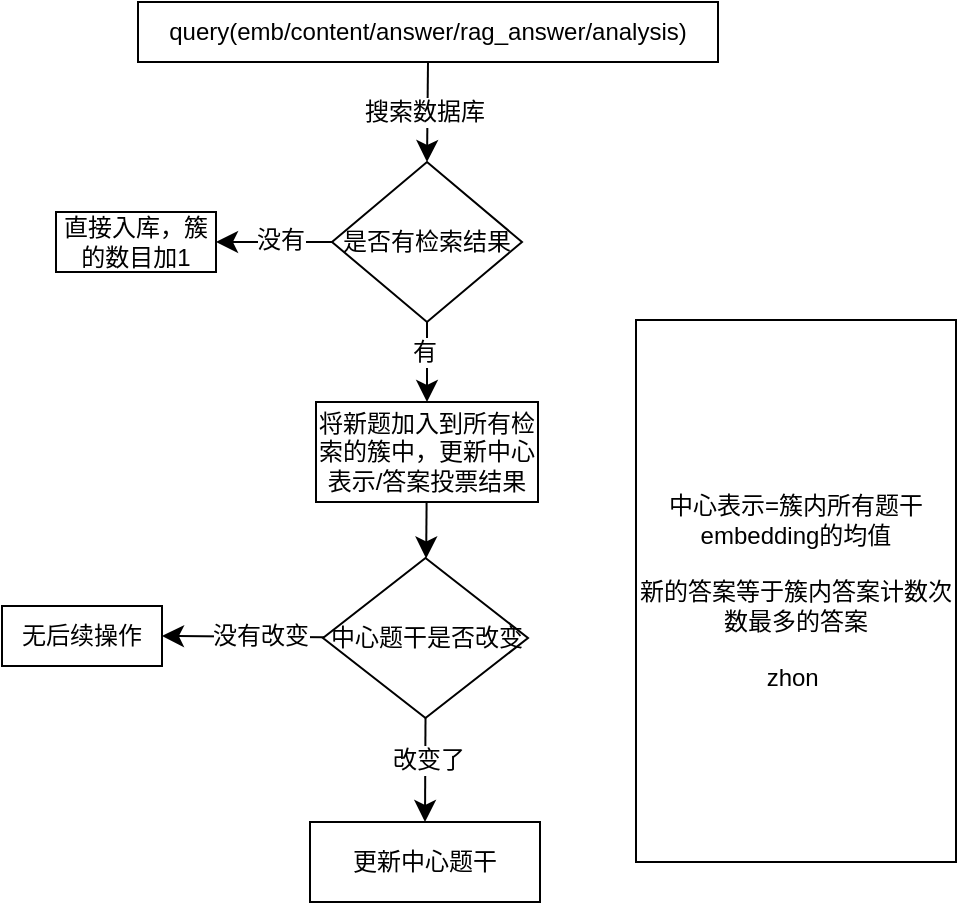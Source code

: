 <mxfile version="24.7.17">
  <diagram name="Page-1" id="74e2e168-ea6b-b213-b513-2b3c1d86103e">
    <mxGraphModel dx="596" dy="379" grid="1" gridSize="10" guides="1" tooltips="1" connect="1" arrows="1" fold="1" page="1" pageScale="1" pageWidth="1100" pageHeight="850" background="none" math="0" shadow="0">
      <root>
        <mxCell id="0" />
        <mxCell id="1" parent="0" />
        <mxCell id="xPAFDYVkaVms7dZqZz4D-2" value="query(emb/content/answer/rag_answer/analysis)" style="rounded=0;whiteSpace=wrap;html=1;" vertex="1" parent="1">
          <mxGeometry x="101" y="70" width="290" height="30" as="geometry" />
        </mxCell>
        <mxCell id="xPAFDYVkaVms7dZqZz4D-7" style="edgeStyle=none;curved=1;rounded=0;orthogonalLoop=1;jettySize=auto;html=1;entryX=0.5;entryY=0;entryDx=0;entryDy=0;fontSize=12;startSize=8;endSize=8;exitX=0.5;exitY=1;exitDx=0;exitDy=0;" edge="1" parent="1" source="xPAFDYVkaVms7dZqZz4D-2" target="xPAFDYVkaVms7dZqZz4D-8">
          <mxGeometry relative="1" as="geometry">
            <mxPoint x="195.005" y="110" as="sourcePoint" />
            <mxPoint x="203.24" y="180" as="targetPoint" />
          </mxGeometry>
        </mxCell>
        <mxCell id="xPAFDYVkaVms7dZqZz4D-15" value="搜索数据库" style="edgeLabel;html=1;align=center;verticalAlign=middle;resizable=0;points=[];fontSize=12;" vertex="1" connectable="0" parent="xPAFDYVkaVms7dZqZz4D-7">
          <mxGeometry x="-0.001" y="-2" relative="1" as="geometry">
            <mxPoint as="offset" />
          </mxGeometry>
        </mxCell>
        <mxCell id="xPAFDYVkaVms7dZqZz4D-11" style="edgeStyle=none;curved=1;rounded=0;orthogonalLoop=1;jettySize=auto;html=1;exitX=0;exitY=0.5;exitDx=0;exitDy=0;entryX=1;entryY=0.5;entryDx=0;entryDy=0;fontSize=12;startSize=8;endSize=8;" edge="1" parent="1" source="xPAFDYVkaVms7dZqZz4D-8" target="xPAFDYVkaVms7dZqZz4D-9">
          <mxGeometry relative="1" as="geometry" />
        </mxCell>
        <mxCell id="xPAFDYVkaVms7dZqZz4D-13" value="没有" style="edgeLabel;html=1;align=center;verticalAlign=middle;resizable=0;points=[];fontSize=12;" vertex="1" connectable="0" parent="xPAFDYVkaVms7dZqZz4D-11">
          <mxGeometry x="-0.111" y="-1" relative="1" as="geometry">
            <mxPoint as="offset" />
          </mxGeometry>
        </mxCell>
        <mxCell id="xPAFDYVkaVms7dZqZz4D-8" value="是否有检索结果" style="rhombus;whiteSpace=wrap;html=1;" vertex="1" parent="1">
          <mxGeometry x="198" y="150" width="95" height="80" as="geometry" />
        </mxCell>
        <mxCell id="xPAFDYVkaVms7dZqZz4D-9" value="直接入库，簇的数目加1" style="rounded=0;whiteSpace=wrap;html=1;" vertex="1" parent="1">
          <mxGeometry x="60" y="175" width="80" height="30" as="geometry" />
        </mxCell>
        <mxCell id="xPAFDYVkaVms7dZqZz4D-18" value="" style="edgeStyle=none;curved=1;rounded=0;orthogonalLoop=1;jettySize=auto;html=1;fontSize=12;startSize=8;endSize=8;" edge="1" parent="1" source="xPAFDYVkaVms7dZqZz4D-10" target="xPAFDYVkaVms7dZqZz4D-17">
          <mxGeometry relative="1" as="geometry" />
        </mxCell>
        <mxCell id="xPAFDYVkaVms7dZqZz4D-10" value="将新题加入到所有检索的簇中，更新中心表示/答案投票结果" style="rounded=0;whiteSpace=wrap;html=1;" vertex="1" parent="1">
          <mxGeometry x="190" y="270" width="111" height="50" as="geometry" />
        </mxCell>
        <mxCell id="xPAFDYVkaVms7dZqZz4D-12" style="edgeStyle=none;curved=1;rounded=0;orthogonalLoop=1;jettySize=auto;html=1;fontSize=12;startSize=8;endSize=8;exitX=0.5;exitY=1;exitDx=0;exitDy=0;entryX=0.5;entryY=0;entryDx=0;entryDy=0;" edge="1" parent="1" source="xPAFDYVkaVms7dZqZz4D-8" target="xPAFDYVkaVms7dZqZz4D-10">
          <mxGeometry relative="1" as="geometry">
            <mxPoint x="235" y="271" as="targetPoint" />
          </mxGeometry>
        </mxCell>
        <mxCell id="xPAFDYVkaVms7dZqZz4D-14" value="有" style="edgeLabel;html=1;align=center;verticalAlign=middle;resizable=0;points=[];fontSize=12;" vertex="1" connectable="0" parent="xPAFDYVkaVms7dZqZz4D-12">
          <mxGeometry x="-0.267" y="-2" relative="1" as="geometry">
            <mxPoint as="offset" />
          </mxGeometry>
        </mxCell>
        <mxCell id="xPAFDYVkaVms7dZqZz4D-16" style="edgeStyle=none;curved=1;rounded=0;orthogonalLoop=1;jettySize=auto;html=1;entryX=0.5;entryY=0;entryDx=0;entryDy=0;fontSize=12;startSize=8;endSize=8;" edge="1" parent="1" source="xPAFDYVkaVms7dZqZz4D-10" target="xPAFDYVkaVms7dZqZz4D-10">
          <mxGeometry relative="1" as="geometry" />
        </mxCell>
        <mxCell id="xPAFDYVkaVms7dZqZz4D-19" style="edgeStyle=none;curved=1;rounded=0;orthogonalLoop=1;jettySize=auto;html=1;fontSize=12;startSize=8;endSize=8;entryX=1;entryY=0.5;entryDx=0;entryDy=0;" edge="1" parent="1" source="xPAFDYVkaVms7dZqZz4D-17" target="xPAFDYVkaVms7dZqZz4D-20">
          <mxGeometry relative="1" as="geometry">
            <mxPoint x="130" y="370" as="targetPoint" />
          </mxGeometry>
        </mxCell>
        <mxCell id="xPAFDYVkaVms7dZqZz4D-22" value="没有改变" style="edgeLabel;html=1;align=center;verticalAlign=middle;resizable=0;points=[];fontSize=12;" vertex="1" connectable="0" parent="xPAFDYVkaVms7dZqZz4D-19">
          <mxGeometry x="-0.212" y="-1" relative="1" as="geometry">
            <mxPoint as="offset" />
          </mxGeometry>
        </mxCell>
        <mxCell id="xPAFDYVkaVms7dZqZz4D-21" style="edgeStyle=none;curved=1;rounded=0;orthogonalLoop=1;jettySize=auto;html=1;exitX=0.5;exitY=1;exitDx=0;exitDy=0;fontSize=12;startSize=8;endSize=8;entryX=0.5;entryY=0;entryDx=0;entryDy=0;" edge="1" parent="1" source="xPAFDYVkaVms7dZqZz4D-17" target="xPAFDYVkaVms7dZqZz4D-24">
          <mxGeometry relative="1" as="geometry">
            <mxPoint x="245" y="470" as="targetPoint" />
          </mxGeometry>
        </mxCell>
        <mxCell id="xPAFDYVkaVms7dZqZz4D-23" value="改变了" style="edgeLabel;html=1;align=center;verticalAlign=middle;resizable=0;points=[];fontSize=12;" vertex="1" connectable="0" parent="xPAFDYVkaVms7dZqZz4D-21">
          <mxGeometry x="-0.19" y="1" relative="1" as="geometry">
            <mxPoint as="offset" />
          </mxGeometry>
        </mxCell>
        <mxCell id="xPAFDYVkaVms7dZqZz4D-17" value="中心题干是否改变" style="rhombus;whiteSpace=wrap;html=1;" vertex="1" parent="1">
          <mxGeometry x="193.5" y="348" width="102.5" height="80" as="geometry" />
        </mxCell>
        <mxCell id="xPAFDYVkaVms7dZqZz4D-20" value="无后续操作" style="rounded=0;whiteSpace=wrap;html=1;" vertex="1" parent="1">
          <mxGeometry x="33" y="372" width="80" height="30" as="geometry" />
        </mxCell>
        <mxCell id="xPAFDYVkaVms7dZqZz4D-24" value="更新中心题干" style="rounded=0;whiteSpace=wrap;html=1;" vertex="1" parent="1">
          <mxGeometry x="187" y="480" width="115" height="40" as="geometry" />
        </mxCell>
        <mxCell id="xPAFDYVkaVms7dZqZz4D-30" value="中心表示=簇内所有题干embedding的均值&lt;div&gt;&lt;br&gt;&lt;div&gt;新的答案等于簇内答案计数次数最多的答案&lt;/div&gt;&lt;/div&gt;&lt;div&gt;&lt;br&gt;&lt;/div&gt;&lt;div&gt;zhon&amp;nbsp;&lt;/div&gt;" style="rounded=0;whiteSpace=wrap;html=1;" vertex="1" parent="1">
          <mxGeometry x="350" y="229" width="160" height="271" as="geometry" />
        </mxCell>
      </root>
    </mxGraphModel>
  </diagram>
</mxfile>
